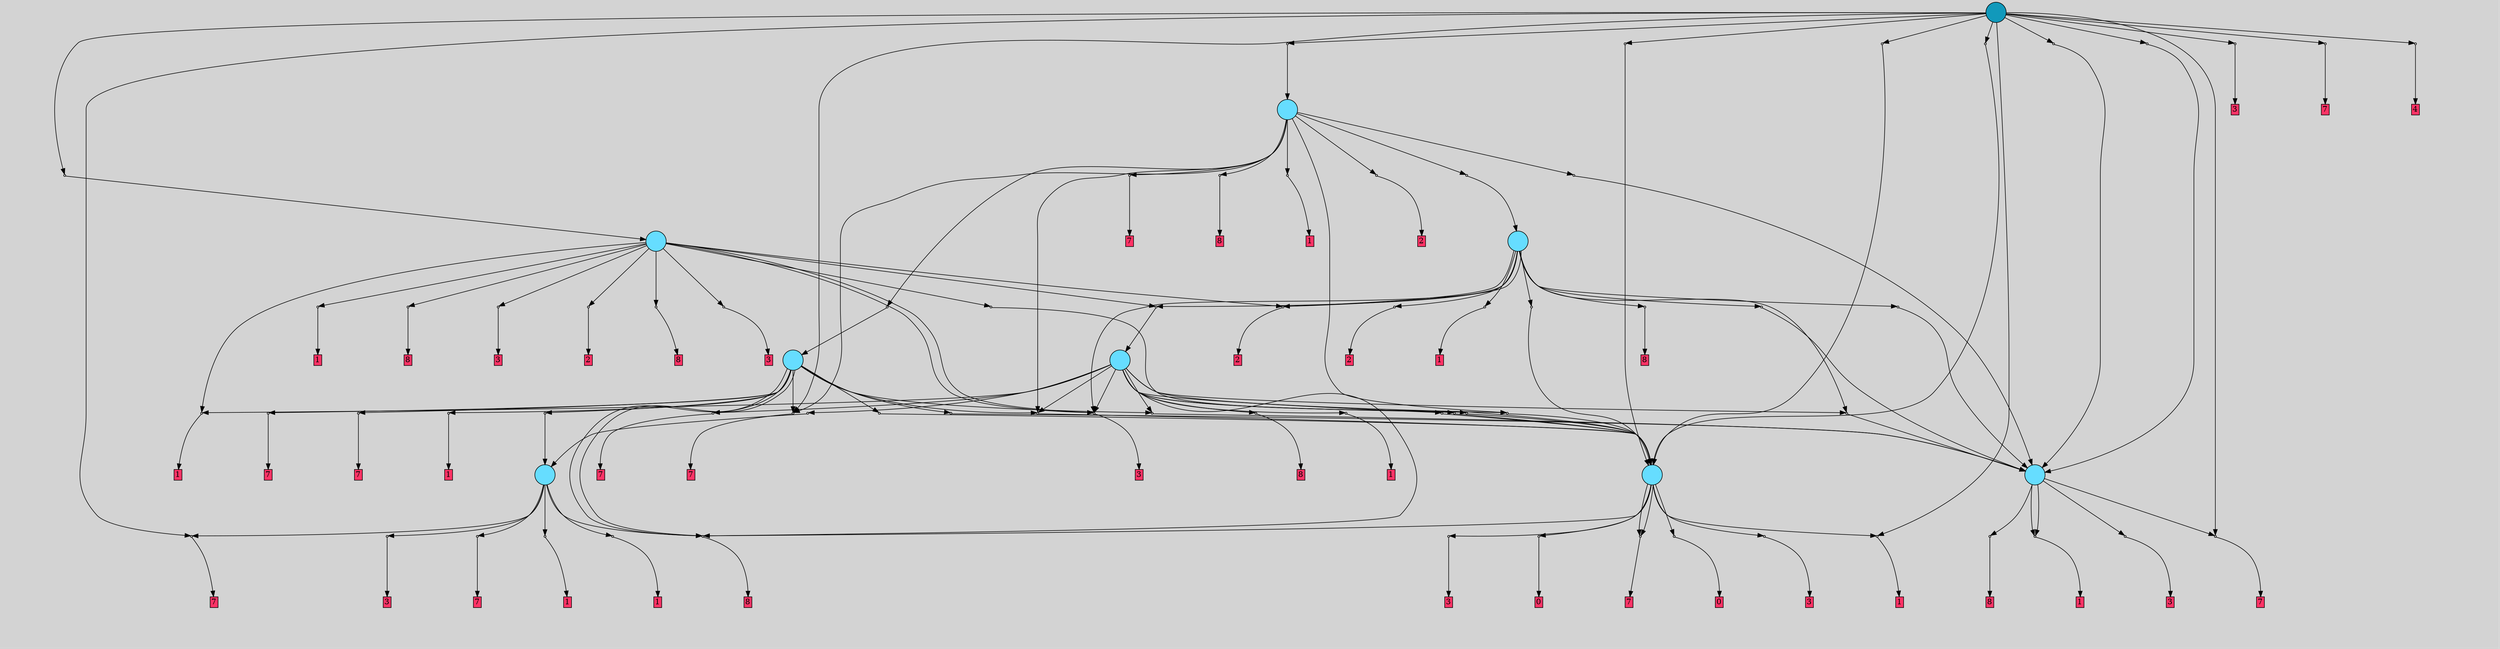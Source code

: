 // File exported with GEGELATI v1.3.1
// On the 2024-07-08 00:34:19
// With the MARL::MarlTPGGraphDotExporter
digraph{
	graph[pad = "0.212, 0.055" bgcolor = lightgray]
	node[shape=circle style = filled label = ""]
		T30 [fillcolor="#66ddff"]
		T46 [fillcolor="#66ddff"]
		T49 [fillcolor="#66ddff"]
		T183 [fillcolor="#66ddff"]
		T197 [fillcolor="#66ddff"]
		T282 [fillcolor="#66ddff"]
		T286 [fillcolor="#66ddff"]
		T311 [fillcolor="#66ddff"]
		T431 [fillcolor="#1199bb"]
		P16727 [fillcolor="#cccccc" shape=point] //
		I16727 [shape=box style=invis label="4|3&2|7#1|5&#92;n2|5&2|7#1|2&#92;n4|6&2|2#1|3&#92;n6|7&2|1#4|3&#92;n1|0&0|3#3|4&#92;n7|0&2|2#1|3&#92;n0|3&3|7#1|7&#92;n5|4&0|6#0|0&#92;n"]
		P16727 -> I16727[style=invis]
		A10346 [fillcolor="#ff3366" shape=box margin=0.03 width=0 height=0 label="3"]
		T30 -> P16727 -> A10346
		P16728 [fillcolor="#cccccc" shape=point] //
		I16728 [shape=box style=invis label="5|1&4|7#1|6&#92;n6|1&1|2#1|7&#92;n1|2&3|6#3|1&#92;n3|0&4|2#2|7&#92;n0|3&1|2#3|7&#92;n"]
		P16728 -> I16728[style=invis]
		A10347 [fillcolor="#ff3366" shape=box margin=0.03 width=0 height=0 label="8"]
		T30 -> P16728 -> A10347
		P16729 [fillcolor="#cccccc" shape=point] //
		I16729 [shape=box style=invis label="4|3&2|7#1|5&#92;n1|2&0|3#3|4&#92;n4|6&2|2#1|3&#92;n6|7&2|1#4|3&#92;n2|5&2|7#1|2&#92;n7|0&2|2#1|3&#92;n0|3&3|7#1|7&#92;n"]
		P16729 -> I16729[style=invis]
		A10348 [fillcolor="#ff3366" shape=box margin=0.03 width=0 height=0 label="3"]
		T30 -> P16729 -> A10348
		P16730 [fillcolor="#cccccc" shape=point] //
		I16730 [shape=box style=invis label="2|1&4|6#2|4&#92;n3|0&3|2#1|6&#92;n8|4&4|5#4|2&#92;n4|5&2|5#3|7&#92;n"]
		P16730 -> I16730[style=invis]
		A10349 [fillcolor="#ff3366" shape=box margin=0.03 width=0 height=0 label="1"]
		T30 -> P16730 -> A10349
		P16731 [fillcolor="#cccccc" shape=point] //
		I16731 [shape=box style=invis label="0|4&2|7#2|6&#92;n8|3&3|1#4|6&#92;n6|1&3|7#4|3&#92;n4|5&4|4#0|0&#92;n7|4&0|2#1|1&#92;n5|1&1|1#3|2&#92;n5|5&0|1#0|0&#92;n3|0&0|1#0|3&#92;n6|7&2|4#4|5&#92;n6|7&0|0#4|4&#92;n"]
		P16731 -> I16731[style=invis]
		A10350 [fillcolor="#ff3366" shape=box margin=0.03 width=0 height=0 label="0"]
		T30 -> P16731 -> A10350
		P16732 [fillcolor="#cccccc" shape=point] //
		I16732 [shape=box style=invis label="3|4&2|4#0|5&#92;n7|1&3|1#3|7&#92;n8|2&4|6#4|3&#92;n4|1&1|0#3|3&#92;n6|7&3|1#2|5&#92;n5|5&2|5#2|2&#92;n1|7&2|2#0|7&#92;n8|5&1|6#4|1&#92;n"]
		P16732 -> I16732[style=invis]
		A10351 [fillcolor="#ff3366" shape=box margin=0.03 width=0 height=0 label="7"]
		T30 -> P16732 -> A10351
		T30 -> P16732
		P16733 [fillcolor="#cccccc" shape=point] //
		I16733 [shape=box style=invis label="4|7&2|5#2|2&#92;n8|3&3|5#4|6&#92;n4|6&4|4#0|0&#92;n0|3&0|7#0|6&#92;n5|7&1|7#0|2&#92;n2|3&2|5#0|6&#92;n8|2&4|7#4|3&#92;n3|3&2|1#1|2&#92;n"]
		P16733 -> I16733[style=invis]
		A10352 [fillcolor="#ff3366" shape=box margin=0.03 width=0 height=0 label="0"]
		T30 -> P16733 -> A10352
		P16734 [fillcolor="#cccccc" shape=point] //
		I16734 [shape=box style=invis label="5|1&4|7#1|6&#92;n6|1&1|2#1|7&#92;n0|3&1|2#3|6&#92;n3|0&4|2#2|7&#92;n1|2&3|6#3|1&#92;n"]
		P16734 -> I16734[style=invis]
		A10353 [fillcolor="#ff3366" shape=box margin=0.03 width=0 height=0 label="8"]
		T46 -> P16734 -> A10353
		P16735 [fillcolor="#cccccc" shape=point] //
		I16735 [shape=box style=invis label="5|3&3|4#0|2&#92;n6|2&3|0#2|3&#92;n5|3&1|7#1|3&#92;n4|6&3|6#4|1&#92;n3|4&0|6#4|1&#92;n0|0&2|3#1|4&#92;n4|2&0|5#3|3&#92;n"]
		P16735 -> I16735[style=invis]
		A10354 [fillcolor="#ff3366" shape=box margin=0.03 width=0 height=0 label="1"]
		T46 -> P16735 -> A10354
		P16736 [fillcolor="#cccccc" shape=point] //
		I16736 [shape=box style=invis label="1|2&1|7#1|6&#92;n7|1&4|7#2|7&#92;n1|5&1|0#2|7&#92;n6|5&3|1#2|0&#92;n5|0&3|6#4|5&#92;n5|3&3|3#0|2&#92;n1|3&4|2#4|4&#92;n"]
		P16736 -> I16736[style=invis]
		A10355 [fillcolor="#ff3366" shape=box margin=0.03 width=0 height=0 label="7"]
		T46 -> P16736 -> A10355
		P16737 [fillcolor="#cccccc" shape=point] //
		I16737 [shape=box style=invis label="4|3&2|7#2|5&#92;n4|6&2|2#1|5&#92;n0|3&3|7#1|7&#92;n2|5&2|7#1|2&#92;n6|5&1|7#1|4&#92;n7|0&2|2#1|3&#92;n"]
		P16737 -> I16737[style=invis]
		A10356 [fillcolor="#ff3366" shape=box margin=0.03 width=0 height=0 label="3"]
		T46 -> P16737 -> A10356
		T46 -> P16735
		P16738 [fillcolor="#cccccc" shape=point] //
		I16738 [shape=box style=invis label="4|3&2|7#1|5&#92;n6|7&2|1#4|3&#92;n4|6&2|2#1|3&#92;n1|2&0|3#3|1&#92;n2|5&2|7#1|2&#92;n7|0&2|2#1|3&#92;n0|3&3|7#1|7&#92;n"]
		P16738 -> I16738[style=invis]
		A10357 [fillcolor="#ff3366" shape=box margin=0.03 width=0 height=0 label="3"]
		T49 -> P16738 -> A10357
		T49 -> P16728
		P16739 [fillcolor="#cccccc" shape=point] //
		I16739 [shape=box style=invis label="5|7&4|7#1|2&#92;n1|2&1|7#1|6&#92;n7|1&4|7#2|7&#92;n1|5&1|0#2|7&#92;n5|3&3|3#0|2&#92;n5|0&3|6#4|5&#92;n6|5&3|1#2|0&#92;n1|4&4|2#4|4&#92;n"]
		P16739 -> I16739[style=invis]
		A10358 [fillcolor="#ff3366" shape=box margin=0.03 width=0 height=0 label="7"]
		T49 -> P16739 -> A10358
		P16740 [fillcolor="#cccccc" shape=point] //
		I16740 [shape=box style=invis label="5|3&3|4#0|2&#92;n0|0&2|3#1|4&#92;n4|6&3|6#4|1&#92;n3|4&0|6#4|1&#92;n5|3&1|7#1|3&#92;n4|2&0|5#2|3&#92;n"]
		P16740 -> I16740[style=invis]
		A10359 [fillcolor="#ff3366" shape=box margin=0.03 width=0 height=0 label="1"]
		T49 -> P16740 -> A10359
		P16741 [fillcolor="#cccccc" shape=point] //
		I16741 [shape=box style=invis label="4|3&2|4#3|5&#92;n4|4&4|1#0|4&#92;n8|5&0|6#4|5&#92;n1|3&4|2#4|4&#92;n2|0&2|1#4|4&#92;n2|1&0|2#1|5&#92;n8|3&4|0#2|6&#92;n"]
		P16741 -> I16741[style=invis]
		A10360 [fillcolor="#ff3366" shape=box margin=0.03 width=0 height=0 label="7"]
		T49 -> P16741 -> A10360
		P16742 [fillcolor="#cccccc" shape=point] //
		I16742 [shape=box style=invis label="8|7&0|1#1|7&#92;n6|2&1|2#0|3&#92;n5|7&1|5#1|3&#92;n6|0&3|1#0|3&#92;n4|1&4|7#4|1&#92;n"]
		P16742 -> I16742[style=invis]
		A10361 [fillcolor="#ff3366" shape=box margin=0.03 width=0 height=0 label="1"]
		T49 -> P16742 -> A10361
		T183 -> P16728
		P16743 [fillcolor="#cccccc" shape=point] //
		I16743 [shape=box style=invis label="7|4&2|4#2|4&#92;n4|5&2|6#0|2&#92;n6|5&4|0#1|5&#92;n2|3&0|2#4|7&#92;n0|0&1|5#2|4&#92;n"]
		P16743 -> I16743[style=invis]
		T183 -> P16743 -> T30
		P16744 [fillcolor="#cccccc" shape=point] //
		I16744 [shape=box style=invis label="7|6&3|0#3|1&#92;n3|0&2|0#2|4&#92;n0|1&3|2#2|0&#92;n7|2&4|4#0|6&#92;n"]
		P16744 -> I16744[style=invis]
		T183 -> P16744 -> T46
		P16745 [fillcolor="#cccccc" shape=point] //
		I16745 [shape=box style=invis label="5|0&3|6#4|5&#92;n1|4&4|2#4|4&#92;n1|2&1|7#1|6&#92;n6|6&4|1#2|0&#92;n5|3&3|3#0|2&#92;n5|7&4|7#1|3&#92;n1|6&1|0#0|7&#92;n5|0&4|7#0|5&#92;n"]
		P16745 -> I16745[style=invis]
		A10362 [fillcolor="#ff3366" shape=box margin=0.03 width=0 height=0 label="7"]
		T183 -> P16745 -> A10362
		P16746 [fillcolor="#cccccc" shape=point] //
		I16746 [shape=box style=invis label="8|3&1|7#1|2&#92;n3|6&2|2#3|5&#92;n0|4&3|5#2|2&#92;n7|0&2|3#1|4&#92;n7|2&1|0#4|2&#92;n1|4&4|1#0|4&#92;n6|1&1|0#3|4&#92;n6|1&0|6#2|5&#92;n2|0&3|1#0|0&#92;n"]
		P16746 -> I16746[style=invis]
		A10363 [fillcolor="#ff3366" shape=box margin=0.03 width=0 height=0 label="7"]
		T183 -> P16746 -> A10363
		P16747 [fillcolor="#cccccc" shape=point] //
		I16747 [shape=box style=invis label="6|5&2|0#0|2&#92;n0|0&1|1#2|2&#92;n0|0&3|2#2|2&#92;n1|1&4|6#2|0&#92;n2|1&0|2#4|5&#92;n2|7&0|2#3|0&#92;n8|0&1|6#4|4&#92;n"]
		P16747 -> I16747[style=invis]
		T183 -> P16747 -> T30
		P16748 [fillcolor="#cccccc" shape=point] //
		I16748 [shape=box style=invis label="8|0&3|0#4|4&#92;n8|2&4|4#0|6&#92;n"]
		P16748 -> I16748[style=invis]
		T183 -> P16748 -> T46
		P16749 [fillcolor="#cccccc" shape=point] //
		I16749 [shape=box style=invis label="1|2&1|0#2|7&#92;n5|0&3|6#4|5&#92;n5|7&4|7#1|3&#92;n1|4&4|2#4|4&#92;n7|1&4|7#2|7&#92;n1|0&1|7#1|6&#92;n6|5&3|1#2|0&#92;n5|3&3|3#0|2&#92;n"]
		P16749 -> I16749[style=invis]
		A10364 [fillcolor="#ff3366" shape=box margin=0.03 width=0 height=0 label="7"]
		T183 -> P16749 -> A10364
		T183 -> P16728
		P16750 [fillcolor="#cccccc" shape=point] //
		I16750 [shape=box style=invis label="1|6&0|6#3|0&#92;n4|7&4|1#4|2&#92;n4|3&1|7#1|5&#92;n4|6&2|2#1|3&#92;n1|4&0|0#3|4&#92;n7|0&3|3#2|1&#92;n1|1&0|5#1|0&#92;n2|2&2|4#0|6&#92;n"]
		P16750 -> I16750[style=invis]
		T183 -> P16750 -> T49
		P16751 [fillcolor="#cccccc" shape=point] //
		I16751 [shape=box style=invis label="0|5&3|4#3|5&#92;n7|0&2|7#3|1&#92;n1|4&4|4#1|1&#92;n0|2&4|0#4|0&#92;n1|2&0|0#0|7&#92;n7|5&1|1#4|5&#92;n8|4&2|4#3|1&#92;n6|7&4|7#3|4&#92;n5|6&3|6#3|5&#92;n"]
		P16751 -> I16751[style=invis]
		A10365 [fillcolor="#ff3366" shape=box margin=0.03 width=0 height=0 label="7"]
		T183 -> P16751 -> A10365
		P16752 [fillcolor="#cccccc" shape=point] //
		I16752 [shape=box style=invis label="3|7&2|0#1|2&#92;n0|0&2|7#1|4&#92;n8|2&0|7#1|7&#92;n4|2&0|2#1|3&#92;n"]
		P16752 -> I16752[style=invis]
		A10366 [fillcolor="#ff3366" shape=box margin=0.03 width=0 height=0 label="1"]
		T183 -> P16752 -> A10366
		P16753 [fillcolor="#cccccc" shape=point] //
		I16753 [shape=box style=invis label="4|3&2|7#1|5&#92;n1|2&0|3#3|0&#92;n4|6&2|2#1|3&#92;n2|5&2|7#1|2&#92;n6|7&2|1#4|3&#92;n7|0&2|2#1|3&#92;n"]
		P16753 -> I16753[style=invis]
		A10367 [fillcolor="#ff3366" shape=box margin=0.03 width=0 height=0 label="3"]
		T197 -> P16753 -> A10367
		P16754 [fillcolor="#cccccc" shape=point] //
		I16754 [shape=box style=invis label="0|0&1|5#2|4&#92;n6|5&4|0#1|5&#92;n4|5&2|6#0|2&#92;n7|3&3|2#4|7&#92;n7|4&2|4#2|4&#92;n"]
		P16754 -> I16754[style=invis]
		T197 -> P16754 -> T30
		P16755 [fillcolor="#cccccc" shape=point] //
		I16755 [shape=box style=invis label="8|2&4|4#0|6&#92;n3|0&3|0#4|4&#92;n"]
		P16755 -> I16755[style=invis]
		T197 -> P16755 -> T46
		T197 -> P16746
		P16756 [fillcolor="#cccccc" shape=point] //
		I16756 [shape=box style=invis label="4|6&3|7#4|1&#92;n5|0&1|4#0|2&#92;n4|2&0|5#2|3&#92;n5|6&0|6#3|1&#92;n2|1&3|4#3|7&#92;n2|3&4|2#0|2&#92;n"]
		P16756 -> I16756[style=invis]
		A10368 [fillcolor="#ff3366" shape=box margin=0.03 width=0 height=0 label="1"]
		T197 -> P16756 -> A10368
		T197 -> P16747
		T197 -> P16748
		P16757 [fillcolor="#cccccc" shape=point] //
		I16757 [shape=box style=invis label="2|0&3|2#2|2&#92;n2|1&0|2#2|5&#92;n2|7&3|4#1|0&#92;n1|1&0|6#3|0&#92;n"]
		P16757 -> I16757[style=invis]
		T197 -> P16757 -> T30
		P16758 [fillcolor="#cccccc" shape=point] //
		I16758 [shape=box style=invis label="6|5&2|0#0|2&#92;n0|1&4|6#2|0&#92;n0|0&1|2#2|2&#92;n2|1&0|2#4|5&#92;n0|7&4|1#1|3&#92;n2|7&1|6#0|5&#92;n"]
		P16758 -> I16758[style=invis]
		T197 -> P16758 -> T30
		P16759 [fillcolor="#cccccc" shape=point] //
		I16759 [shape=box style=invis label="5|6&1|7#1|7&#92;n5|1&4|7#1|6&#92;n0|7&1|2#3|6&#92;n4|0&0|6#4|4&#92;n1|2&3|6#2|7&#92;n5|5&1|0#0|1&#92;n2|6&4|6#3|2&#92;n"]
		P16759 -> I16759[style=invis]
		A10369 [fillcolor="#ff3366" shape=box margin=0.03 width=0 height=0 label="8"]
		T197 -> P16759 -> A10369
		T197 -> P16728
		P16760 [fillcolor="#cccccc" shape=point] //
		I16760 [shape=box style=invis label="5|0&1|4#0|6&#92;n4|3&3|7#1|5&#92;n3|0&2|2#1|1&#92;n2|5&2|3#1|5&#92;n"]
		P16760 -> I16760[style=invis]
		T197 -> P16760 -> T49
		P16761 [fillcolor="#cccccc" shape=point] //
		I16761 [shape=box style=invis label="3|4&3|4#2|0&#92;n1|1&4|6#1|0&#92;n0|4&3|5#4|5&#92;n0|0&3|2#2|2&#92;n2|7&3|0#3|0&#92;n6|5&2|0#0|2&#92;n8|0&1|6#4|4&#92;n"]
		P16761 -> I16761[style=invis]
		T197 -> P16761 -> T30
		P16762 [fillcolor="#cccccc" shape=point] //
		I16762 [shape=box style=invis label="0|0&2|7#1|4&#92;n3|6&2|0#1|2&#92;n8|2&0|7#1|7&#92;n"]
		P16762 -> I16762[style=invis]
		A10370 [fillcolor="#ff3366" shape=box margin=0.03 width=0 height=0 label="1"]
		T197 -> P16762 -> A10370
		P16763 [fillcolor="#cccccc" shape=point] //
		I16763 [shape=box style=invis label="6|5&4|0#3|5&#92;n0|0&1|5#2|4&#92;n3|4&3|5#0|0&#92;n2|4&0|5#1|7&#92;n2|3&3|2#4|7&#92;n"]
		P16763 -> I16763[style=invis]
		T282 -> P16763 -> T197
		P16764 [fillcolor="#cccccc" shape=point] //
		I16764 [shape=box style=invis label="5|0&1|4#0|2&#92;n4|7&3|7#4|1&#92;n0|0&0|3#4|1&#92;n2|3&4|2#0|2&#92;n6|4&1|2#4|7&#92;n2|1&3|4#3|7&#92;n4|1&0|5#2|3&#92;n"]
		P16764 -> I16764[style=invis]
		A10371 [fillcolor="#ff3366" shape=box margin=0.03 width=0 height=0 label="1"]
		T282 -> P16764 -> A10371
		P16765 [fillcolor="#cccccc" shape=point] //
		I16765 [shape=box style=invis label="8|4&1|6#4|4&#92;n0|0&1|1#2|2&#92;n2|7&0|2#3|0&#92;n1|1&4|6#2|0&#92;n2|1&0|7#4|5&#92;n0|0&3|2#2|2&#92;n6|5&2|0#0|2&#92;n"]
		P16765 -> I16765[style=invis]
		A10372 [fillcolor="#ff3366" shape=box margin=0.03 width=0 height=0 label="2"]
		T282 -> P16765 -> A10372
		P16766 [fillcolor="#cccccc" shape=point] //
		I16766 [shape=box style=invis label="4|5&4|2#2|5&#92;n2|7&3|2#1|1&#92;n1|1&0|6#1|0&#92;n5|0&0|2#4|3&#92;n"]
		P16766 -> I16766[style=invis]
		T282 -> P16766 -> T30
		P16767 [fillcolor="#cccccc" shape=point] //
		I16767 [shape=box style=invis label="7|7&2|2#4|7&#92;n6|0&4|6#2|4&#92;n"]
		P16767 -> I16767[style=invis]
		A10373 [fillcolor="#ff3366" shape=box margin=0.03 width=0 height=0 label="8"]
		T282 -> P16767 -> A10373
		P16768 [fillcolor="#cccccc" shape=point] //
		I16768 [shape=box style=invis label="6|0&4|0#1|1&#92;n6|5&2|5#0|2&#92;n0|7&4|1#1|3&#92;n5|0&1|2#2|2&#92;n"]
		P16768 -> I16768[style=invis]
		A10374 [fillcolor="#ff3366" shape=box margin=0.03 width=0 height=0 label="3"]
		T282 -> P16768 -> A10374
		P16769 [fillcolor="#cccccc" shape=point] //
		I16769 [shape=box style=invis label="5|0&4|6#1|6&#92;n5|2&0|0#0|0&#92;n"]
		P16769 -> I16769[style=invis]
		A10375 [fillcolor="#ff3366" shape=box margin=0.03 width=0 height=0 label="2"]
		T282 -> P16769 -> A10375
		T282 -> P16753
		T282 -> P16756
		T282 -> P16753
		P16770 [fillcolor="#cccccc" shape=point] //
		I16770 [shape=box style=invis label="1|3&3|6#3|1&#92;n3|0&2|2#2|7&#92;n3|2&3|2#3|4&#92;n"]
		P16770 -> I16770[style=invis]
		A10376 [fillcolor="#ff3366" shape=box margin=0.03 width=0 height=0 label="8"]
		T282 -> P16770 -> A10376
		P16771 [fillcolor="#cccccc" shape=point] //
		I16771 [shape=box style=invis label="2|5&2|4#1|2&#92;n6|7&4|7#4|3&#92;n4|3&2|7#2|5&#92;n7|5&2|3#4|7&#92;n4|6&2|2#1|3&#92;n7|0&2|2#1|3&#92;n"]
		P16771 -> I16771[style=invis]
		A10377 [fillcolor="#ff3366" shape=box margin=0.03 width=0 height=0 label="3"]
		T282 -> P16771 -> A10377
		T286 -> P16763
		P16772 [fillcolor="#cccccc" shape=point] //
		I16772 [shape=box style=invis label="5|0&1|4#0|2&#92;n4|7&3|7#4|1&#92;n0|0&0|3#4|1&#92;n4|2&0|5#2|3&#92;n2|1&3|4#3|7&#92;n2|3&4|2#0|2&#92;n"]
		P16772 -> I16772[style=invis]
		A10378 [fillcolor="#ff3366" shape=box margin=0.03 width=0 height=0 label="1"]
		T286 -> P16772 -> A10378
		T286 -> P16765
		P16773 [fillcolor="#cccccc" shape=point] //
		I16773 [shape=box style=invis label="6|3&1|4#0|5&#92;n8|0&0|3#2|7&#92;n3|4&4|4#0|6&#92;n2|3&2|1#4|3&#92;n6|7&4|0#2|3&#92;n"]
		P16773 -> I16773[style=invis]
		T286 -> P16773 -> T46
		P16774 [fillcolor="#cccccc" shape=point] //
		I16774 [shape=box style=invis label="1|1&0|6#1|0&#92;n2|7&3|2#1|1&#92;n7|3&2|5#4|7&#92;n7|0&0|2#4|3&#92;n"]
		P16774 -> I16774[style=invis]
		T286 -> P16774 -> T30
		P16775 [fillcolor="#cccccc" shape=point] //
		I16775 [shape=box style=invis label="6|6&2|0#1|7&#92;n6|0&4|6#2|4&#92;n"]
		P16775 -> I16775[style=invis]
		A10379 [fillcolor="#ff3366" shape=box margin=0.03 width=0 height=0 label="8"]
		T286 -> P16775 -> A10379
		P16776 [fillcolor="#cccccc" shape=point] //
		I16776 [shape=box style=invis label="6|0&3|6#1|6&#92;n5|4&2|7#3|1&#92;n"]
		P16776 -> I16776[style=invis]
		A10380 [fillcolor="#ff3366" shape=box margin=0.03 width=0 height=0 label="2"]
		T286 -> P16776 -> A10380
		T286 -> P16753
		P16777 [fillcolor="#cccccc" shape=point] //
		I16777 [shape=box style=invis label="1|5&4|4#2|1&#92;n5|7&3|4#3|3&#92;n4|0&2|4#0|2&#92;n"]
		P16777 -> I16777[style=invis]
		T286 -> P16777 -> T46
		T286 -> P16765
		T286 -> P16755
		P16778 [fillcolor="#cccccc" shape=point] //
		I16778 [shape=box style=invis label="8|3&1|7#1|2&#92;n1|4&4|1#0|4&#92;n0|4&3|5#2|2&#92;n6|3&2|3#1|2&#92;n7|0&2|3#1|4&#92;n7|2&1|0#4|2&#92;n3|6&2|2#3|5&#92;n6|1&1|0#3|4&#92;n6|1&0|6#2|5&#92;n2|0&4|1#0|0&#92;n"]
		P16778 -> I16778[style=invis]
		A10381 [fillcolor="#ff3366" shape=box margin=0.03 width=0 height=0 label="7"]
		T311 -> P16778 -> A10381
		P16779 [fillcolor="#cccccc" shape=point] //
		I16779 [shape=box style=invis label="8|2&4|4#0|6&#92;n0|6&0|0#0|3&#92;n"]
		P16779 -> I16779[style=invis]
		T311 -> P16779 -> T46
		T311 -> P16757
		P16780 [fillcolor="#cccccc" shape=point] //
		I16780 [shape=box style=invis label="6|1&1|2#1|7&#92;n3|2&2|3#4|3&#92;n2|7&0|5#4|2&#92;n0|3&1|7#3|7&#92;n3|0&4|2#4|7&#92;n7|5&1|7#3|5&#92;n1|2&3|6#3|1&#92;n"]
		P16780 -> I16780[style=invis]
		A10382 [fillcolor="#ff3366" shape=box margin=0.03 width=0 height=0 label="8"]
		T311 -> P16780 -> A10382
		P16781 [fillcolor="#cccccc" shape=point] //
		I16781 [shape=box style=invis label="7|1&3|6#1|0&#92;n1|2&3|6#3|0&#92;n5|0&2|4#1|4&#92;n6|1&1|2#1|6&#92;n3|0&4|4#0|7&#92;n"]
		P16781 -> I16781[style=invis]
		T311 -> P16781 -> T286
		P16782 [fillcolor="#cccccc" shape=point] //
		I16782 [shape=box style=invis label="8|2&0|7#1|7&#92;n4|2&1|2#1|3&#92;n0|0&2|2#1|3&#92;n"]
		P16782 -> I16782[style=invis]
		A10383 [fillcolor="#ff3366" shape=box margin=0.03 width=0 height=0 label="1"]
		T311 -> P16782 -> A10383
		P16783 [fillcolor="#cccccc" shape=point] //
		I16783 [shape=box style=invis label="3|0&1|0#3|4&#92;n7|6&0|2#3|3&#92;n"]
		P16783 -> I16783[style=invis]
		T311 -> P16783 -> T183
		T311 -> P16747
		T311 -> P16745
		P16784 [fillcolor="#cccccc" shape=point] //
		I16784 [shape=box style=invis label="5|1&0|2#2|5&#92;n3|1&4|0#3|1&#92;n6|0&4|0#1|1&#92;n0|7&4|1#1|3&#92;n1|7&3|2#2|5&#92;n6|5&2|0#0|2&#92;n"]
		P16784 -> I16784[style=invis]
		A10384 [fillcolor="#ff3366" shape=box margin=0.03 width=0 height=0 label="2"]
		T311 -> P16784 -> A10384
		P16785 [fillcolor="#cccccc" shape=point] //
		I16785 [shape=box style=invis label="5|5&3|6#3|3&#92;n4|4&1|5#2|2&#92;n8|7&0|3#2|7&#92;n5|7&1|6#1|0&#92;n2|1&3|6#1|5&#92;n6|0&4|4#0|7&#92;n2|3&2|1#4|1&#92;n"]
		P16785 -> I16785[style=invis]
		T431 -> P16785 -> T46
		P16786 [fillcolor="#cccccc" shape=point] //
		I16786 [shape=box style=invis label="6|1&3|7#1|3&#92;n1|0&4|4#1|5&#92;n"]
		P16786 -> I16786[style=invis]
		T431 -> P16786 -> T282
		P16787 [fillcolor="#cccccc" shape=point] //
		I16787 [shape=box style=invis label="2|5&2|6#1|2&#92;n4|5&1|1#1|6&#92;n7|0&2|2#1|3&#92;n0|0&1|0#0|7&#92;n"]
		P16787 -> I16787[style=invis]
		A10385 [fillcolor="#ff3366" shape=box margin=0.03 width=0 height=0 label="3"]
		T431 -> P16787 -> A10385
		T431 -> P16736
		P16788 [fillcolor="#cccccc" shape=point] //
		I16788 [shape=box style=invis label="6|1&0|2#3|5&#92;n3|3&2|3#2|0&#92;n0|7&4|1#1|3&#92;n0|0&0|2#1|2&#92;n"]
		P16788 -> I16788[style=invis]
		T431 -> P16788 -> T30
		P16789 [fillcolor="#cccccc" shape=point] //
		I16789 [shape=box style=invis label="8|5&1|0#2|6&#92;n6|4&4|4#0|6&#92;n0|4&3|4#2|1&#92;n7|7&1|0#1|4&#92;n1|7&1|4#4|5&#92;n1|0&3|7#0|4&#92;n"]
		P16789 -> I16789[style=invis]
		T431 -> P16789 -> T30
		P16790 [fillcolor="#cccccc" shape=point] //
		I16790 [shape=box style=invis label="0|1&3|4#4|1&#92;n4|6&0|0#2|7&#92;n5|7&1|7#2|3&#92;n2|0&0|0#3|2&#92;n5|2&1|1#0|2&#92;n5|0&3|6#2|1&#92;n4|3&3|6#3|4&#92;n5|4&2|1#1|2&#92;n5|1&2|5#1|5&#92;n1|0&1|0#3|7&#92;n"]
		P16790 -> I16790[style=invis]
		A10386 [fillcolor="#ff3366" shape=box margin=0.03 width=0 height=0 label="7"]
		T431 -> P16790 -> A10386
		P16791 [fillcolor="#cccccc" shape=point] //
		I16791 [shape=box style=invis label="8|0&1|1#2|6&#92;n"]
		P16791 -> I16791[style=invis]
		T431 -> P16791 -> T311
		P16792 [fillcolor="#cccccc" shape=point] //
		I16792 [shape=box style=invis label="1|7&1|4#4|5&#92;n4|4&3|4#2|1&#92;n6|4&3|4#0|6&#92;n7|7&1|0#1|4&#92;n1|0&3|7#0|4&#92;n"]
		P16792 -> I16792[style=invis]
		T431 -> P16792 -> T30
		T431 -> P16745
		P16793 [fillcolor="#cccccc" shape=point] //
		I16793 [shape=box style=invis label="3|0&3|0#4|4&#92;n8|2&4|4#0|6&#92;n3|1&3|4#4|5&#92;n"]
		P16793 -> I16793[style=invis]
		T431 -> P16793 -> T46
		T431 -> P16730
		P16794 [fillcolor="#cccccc" shape=point] //
		I16794 [shape=box style=invis label="5|0&1|4#0|6&#92;n4|5&3|7#1|5&#92;n8|0&2|2#1|1&#92;n3|6&3|1#2|0&#92;n2|6&2|6#3|2&#92;n"]
		P16794 -> I16794[style=invis]
		A10387 [fillcolor="#ff3366" shape=box margin=0.03 width=0 height=0 label="4"]
		T431 -> P16794 -> A10387
		T431 -> P16741
		{ rank= same T431 }
}
